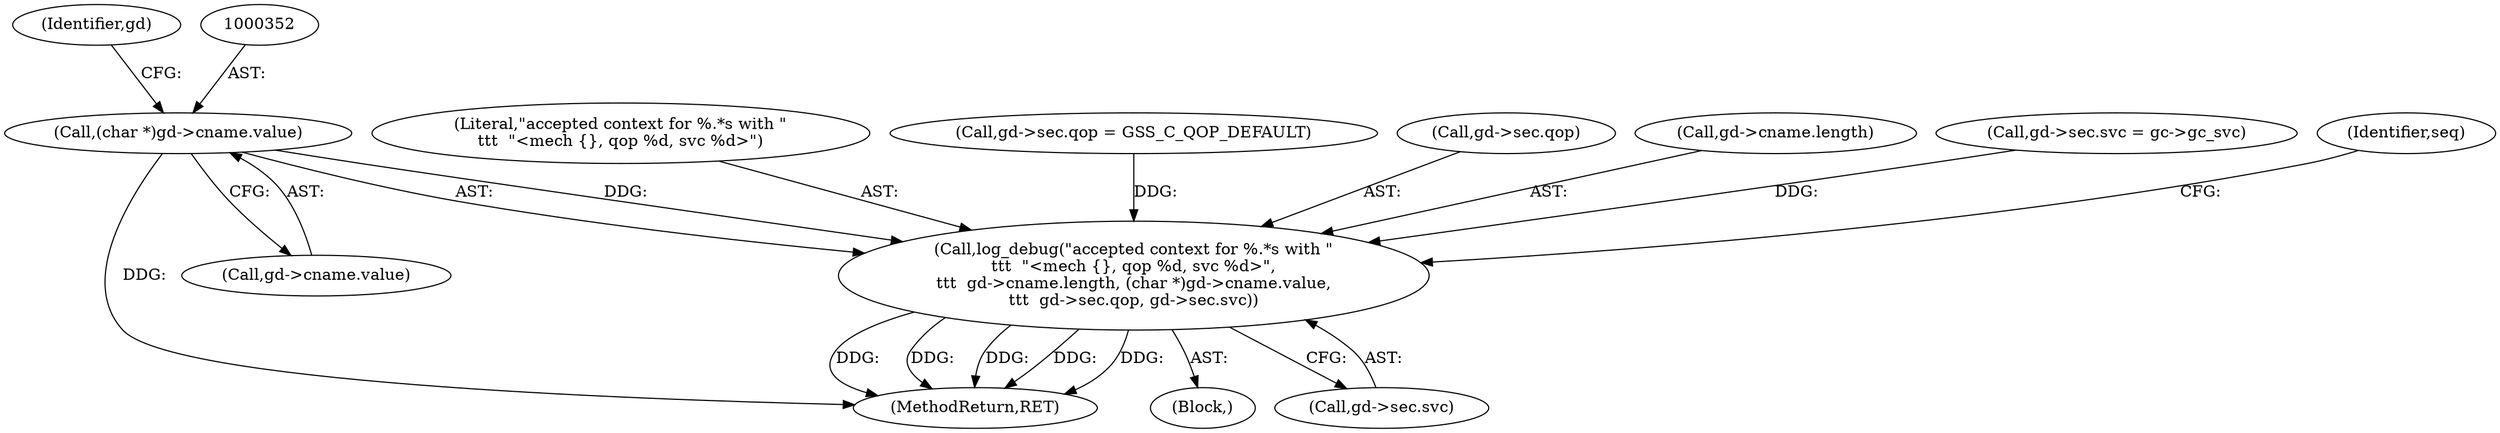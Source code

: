 digraph "0_krb5_5bb8a6b9c9eb8dd22bc9526751610aaa255ead9c_0@pointer" {
"1000351" [label="(Call,(char *)gd->cname.value)"];
"1000344" [label="(Call,log_debug(\"accepted context for %.*s with \"\n\t\t\t  \"<mech {}, qop %d, svc %d>\",\n\t\t\t  gd->cname.length, (char *)gd->cname.value,\n\t\t\t  gd->sec.qop, gd->sec.svc))"];
"1000345" [label="(Literal,\"accepted context for %.*s with \"\n\t\t\t  \"<mech {}, qop %d, svc %d>\")"];
"1000273" [label="(Call,gd->sec.qop = GSS_C_QOP_DEFAULT)"];
"1000358" [label="(Call,gd->sec.qop)"];
"1000461" [label="(MethodReturn,RET)"];
"1000346" [label="(Call,gd->cname.length)"];
"1000360" [label="(Identifier,gd)"];
"1000280" [label="(Call,gd->sec.svc = gc->gc_svc)"];
"1000309" [label="(Block,)"];
"1000351" [label="(Call,(char *)gd->cname.value)"];
"1000363" [label="(Call,gd->sec.svc)"];
"1000369" [label="(Identifier,seq)"];
"1000353" [label="(Call,gd->cname.value)"];
"1000344" [label="(Call,log_debug(\"accepted context for %.*s with \"\n\t\t\t  \"<mech {}, qop %d, svc %d>\",\n\t\t\t  gd->cname.length, (char *)gd->cname.value,\n\t\t\t  gd->sec.qop, gd->sec.svc))"];
"1000351" -> "1000344"  [label="AST: "];
"1000351" -> "1000353"  [label="CFG: "];
"1000352" -> "1000351"  [label="AST: "];
"1000353" -> "1000351"  [label="AST: "];
"1000360" -> "1000351"  [label="CFG: "];
"1000351" -> "1000461"  [label="DDG: "];
"1000351" -> "1000344"  [label="DDG: "];
"1000344" -> "1000309"  [label="AST: "];
"1000344" -> "1000363"  [label="CFG: "];
"1000345" -> "1000344"  [label="AST: "];
"1000346" -> "1000344"  [label="AST: "];
"1000358" -> "1000344"  [label="AST: "];
"1000363" -> "1000344"  [label="AST: "];
"1000369" -> "1000344"  [label="CFG: "];
"1000344" -> "1000461"  [label="DDG: "];
"1000344" -> "1000461"  [label="DDG: "];
"1000344" -> "1000461"  [label="DDG: "];
"1000344" -> "1000461"  [label="DDG: "];
"1000344" -> "1000461"  [label="DDG: "];
"1000273" -> "1000344"  [label="DDG: "];
"1000280" -> "1000344"  [label="DDG: "];
}
